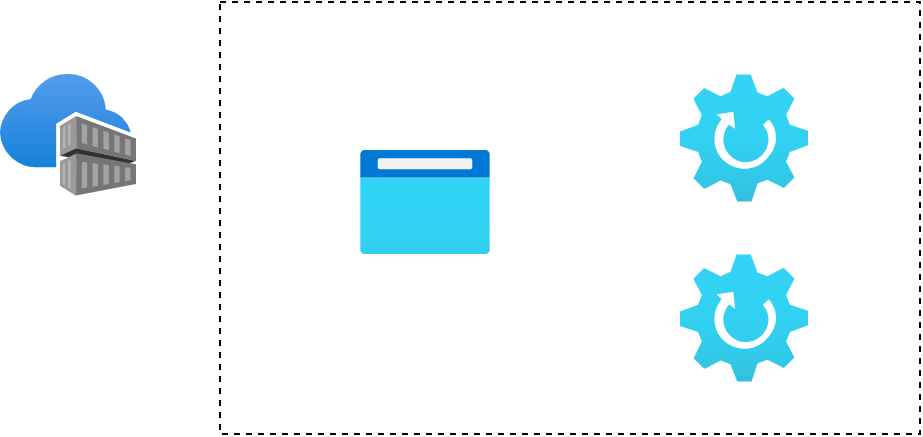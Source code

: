 <mxfile version="14.6.13" type="device"><diagram id="rDwbw0zMJk5-hI811-Na" name="Page-2"><mxGraphModel dx="1550" dy="895" grid="1" gridSize="10" guides="1" tooltips="1" connect="1" arrows="1" fold="1" page="1" pageScale="1" pageWidth="1100" pageHeight="850" math="0" shadow="0"><root><mxCell id="T-r-8IuH3oCBDAHm1rbj-0"/><mxCell id="T-r-8IuH3oCBDAHm1rbj-1" parent="T-r-8IuH3oCBDAHm1rbj-0"/><mxCell id="nZCaSMcmPuH7Y_VEwpXe-7" value="" style="whiteSpace=wrap;html=1;dashed=1;" vertex="1" parent="T-r-8IuH3oCBDAHm1rbj-1"><mxGeometry x="340" y="164" width="350" height="216" as="geometry"/></mxCell><mxCell id="nZCaSMcmPuH7Y_VEwpXe-1" value="" style="aspect=fixed;html=1;points=[];align=center;image;fontSize=12;image=img/lib/azure2/containers/Container_Registries.svg;" vertex="1" parent="T-r-8IuH3oCBDAHm1rbj-1"><mxGeometry x="230" y="200" width="68" height="61" as="geometry"/></mxCell><mxCell id="nZCaSMcmPuH7Y_VEwpXe-4" value="" style="aspect=fixed;html=1;points=[];align=center;image;fontSize=12;image=img/lib/azure2/general/Browser.svg;" vertex="1" parent="T-r-8IuH3oCBDAHm1rbj-1"><mxGeometry x="410" y="238" width="65" height="52" as="geometry"/></mxCell><mxCell id="nZCaSMcmPuH7Y_VEwpXe-5" value="" style="aspect=fixed;html=1;points=[];align=center;image;fontSize=12;image=img/lib/azure2/general/Gear.svg;" vertex="1" parent="T-r-8IuH3oCBDAHm1rbj-1"><mxGeometry x="570" y="290" width="64" height="64" as="geometry"/></mxCell><mxCell id="nZCaSMcmPuH7Y_VEwpXe-6" value="" style="aspect=fixed;html=1;points=[];align=center;image;fontSize=12;image=img/lib/azure2/general/Gear.svg;" vertex="1" parent="T-r-8IuH3oCBDAHm1rbj-1"><mxGeometry x="570" y="200" width="64" height="64" as="geometry"/></mxCell></root></mxGraphModel></diagram></mxfile>